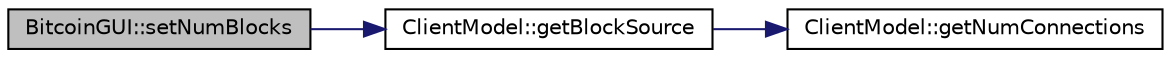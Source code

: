 digraph "BitcoinGUI::setNumBlocks"
{
 // LATEX_PDF_SIZE
  edge [fontname="Helvetica",fontsize="10",labelfontname="Helvetica",labelfontsize="10"];
  node [fontname="Helvetica",fontsize="10",shape=record];
  rankdir="LR";
  Node32 [label="BitcoinGUI::setNumBlocks",height=0.2,width=0.4,color="black", fillcolor="grey75", style="filled", fontcolor="black",tooltip=" "];
  Node32 -> Node33 [color="midnightblue",fontsize="10",style="solid",fontname="Helvetica"];
  Node33 [label="ClientModel::getBlockSource",height=0.2,width=0.4,color="black", fillcolor="white", style="filled",URL="$class_client_model.html#ab57c3a8365dd3f455f84521353facee7",tooltip="Return true if core is importing blocks."];
  Node33 -> Node34 [color="midnightblue",fontsize="10",style="solid",fontname="Helvetica"];
  Node34 [label="ClientModel::getNumConnections",height=0.2,width=0.4,color="black", fillcolor="white", style="filled",URL="$class_client_model.html#ab1a71928e2ff3902e854d301f4cfe6ef",tooltip="Return number of connections, default is in- and outbound (total)"];
}
